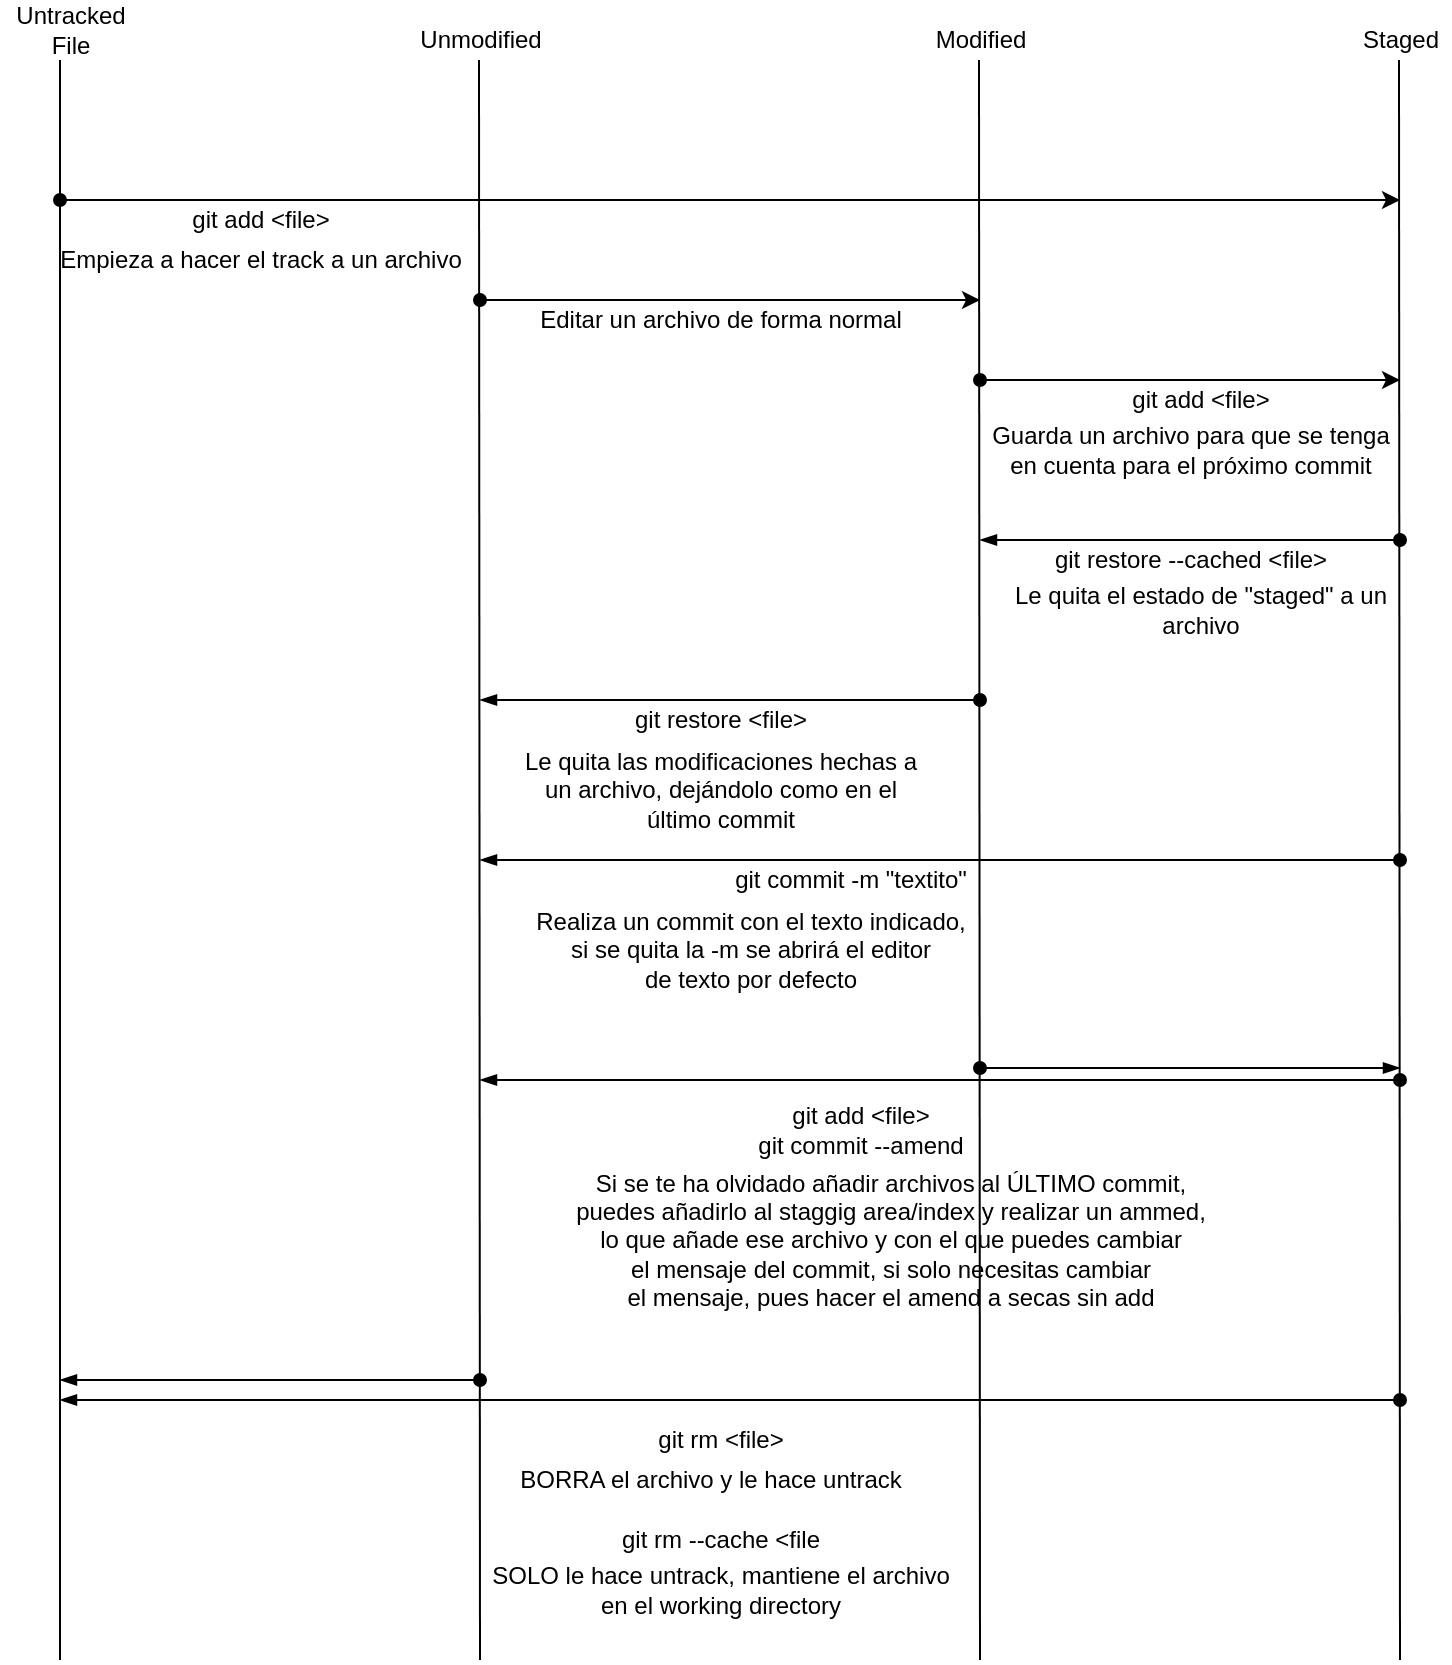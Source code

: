 <mxfile version="14.5.0" type="device"><diagram id="Xeqt7V2JbFrJfgzDow4R" name="Page-1"><mxGraphModel dx="1422" dy="776" grid="1" gridSize="10" guides="1" tooltips="1" connect="1" arrows="1" fold="1" page="1" pageScale="1" pageWidth="827" pageHeight="1169" math="0" shadow="0"><root><mxCell id="0"/><mxCell id="1" parent="0"/><mxCell id="zg2-n_l9V087qne9h3QF-1" value="&lt;div&gt;Untracked&lt;/div&gt;&lt;div&gt;File&lt;br&gt;&lt;/div&gt;" style="text;html=1;align=center;verticalAlign=middle;resizable=0;points=[];autosize=1;" vertex="1" parent="1"><mxGeometry x="40" y="50" width="70" height="30" as="geometry"/></mxCell><mxCell id="zg2-n_l9V087qne9h3QF-2" value="&lt;div&gt;Unmodified&lt;/div&gt;" style="text;html=1;align=center;verticalAlign=middle;resizable=0;points=[];autosize=1;" vertex="1" parent="1"><mxGeometry x="240" y="60" width="80" height="20" as="geometry"/></mxCell><mxCell id="zg2-n_l9V087qne9h3QF-3" value="Modified" style="text;html=1;align=center;verticalAlign=middle;resizable=0;points=[];autosize=1;" vertex="1" parent="1"><mxGeometry x="500" y="60" width="60" height="20" as="geometry"/></mxCell><mxCell id="zg2-n_l9V087qne9h3QF-4" value="Staged" style="text;html=1;align=center;verticalAlign=middle;resizable=0;points=[];autosize=1;" vertex="1" parent="1"><mxGeometry x="715" y="60" width="50" height="20" as="geometry"/></mxCell><mxCell id="zg2-n_l9V087qne9h3QF-5" value="" style="endArrow=none;html=1;" edge="1" parent="1"><mxGeometry width="50" height="50" relative="1" as="geometry"><mxPoint x="70" y="880" as="sourcePoint"/><mxPoint x="70" y="80" as="targetPoint"/></mxGeometry></mxCell><mxCell id="zg2-n_l9V087qne9h3QF-6" value="" style="endArrow=none;html=1;" edge="1" parent="1"><mxGeometry width="50" height="50" relative="1" as="geometry"><mxPoint x="280" y="880" as="sourcePoint"/><mxPoint x="279.5" y="80" as="targetPoint"/></mxGeometry></mxCell><mxCell id="zg2-n_l9V087qne9h3QF-7" value="" style="endArrow=none;html=1;" edge="1" parent="1"><mxGeometry width="50" height="50" relative="1" as="geometry"><mxPoint x="530" y="880" as="sourcePoint"/><mxPoint x="529.5" y="80" as="targetPoint"/></mxGeometry></mxCell><mxCell id="zg2-n_l9V087qne9h3QF-8" value="" style="endArrow=none;html=1;" edge="1" parent="1"><mxGeometry width="50" height="50" relative="1" as="geometry"><mxPoint x="740" y="880" as="sourcePoint"/><mxPoint x="739.5" y="80" as="targetPoint"/></mxGeometry></mxCell><mxCell id="zg2-n_l9V087qne9h3QF-9" value="" style="endArrow=classic;html=1;startArrow=oval;startFill=1;" edge="1" parent="1"><mxGeometry width="50" height="50" relative="1" as="geometry"><mxPoint x="70" y="150" as="sourcePoint"/><mxPoint x="740" y="150" as="targetPoint"/></mxGeometry></mxCell><mxCell id="zg2-n_l9V087qne9h3QF-10" value="git add &amp;lt;file&amp;gt;" style="text;html=1;align=center;verticalAlign=middle;resizable=0;points=[];autosize=1;" vertex="1" parent="1"><mxGeometry x="130" y="150" width="80" height="20" as="geometry"/></mxCell><mxCell id="zg2-n_l9V087qne9h3QF-11" value="&lt;div&gt;Empieza a hacer el track a un archivo&lt;/div&gt;" style="text;html=1;align=center;verticalAlign=middle;resizable=0;points=[];autosize=1;" vertex="1" parent="1"><mxGeometry x="60" y="170" width="220" height="20" as="geometry"/></mxCell><mxCell id="zg2-n_l9V087qne9h3QF-14" value="" style="endArrow=classic;html=1;startArrow=oval;startFill=1;" edge="1" parent="1"><mxGeometry width="50" height="50" relative="1" as="geometry"><mxPoint x="280" y="200" as="sourcePoint"/><mxPoint x="530" y="200" as="targetPoint"/></mxGeometry></mxCell><mxCell id="zg2-n_l9V087qne9h3QF-15" value="Editar un archivo de forma normal" style="text;html=1;align=center;verticalAlign=middle;resizable=0;points=[];autosize=1;" vertex="1" parent="1"><mxGeometry x="300" y="200" width="200" height="20" as="geometry"/></mxCell><mxCell id="zg2-n_l9V087qne9h3QF-16" value="" style="endArrow=classic;html=1;startArrow=oval;startFill=1;" edge="1" parent="1"><mxGeometry width="50" height="50" relative="1" as="geometry"><mxPoint x="530" y="240" as="sourcePoint"/><mxPoint x="740" y="240" as="targetPoint"/></mxGeometry></mxCell><mxCell id="zg2-n_l9V087qne9h3QF-17" value="git add &amp;lt;file&amp;gt;" style="text;html=1;align=center;verticalAlign=middle;resizable=0;points=[];autosize=1;" vertex="1" parent="1"><mxGeometry x="600" y="240" width="80" height="20" as="geometry"/></mxCell><mxCell id="zg2-n_l9V087qne9h3QF-18" value="&lt;div&gt;Guarda un archivo para que se tenga&lt;/div&gt;&lt;div&gt;en cuenta para el próximo commit&lt;br&gt;&lt;/div&gt;" style="text;html=1;align=center;verticalAlign=middle;resizable=0;points=[];autosize=1;" vertex="1" parent="1"><mxGeometry x="530" y="260" width="210" height="30" as="geometry"/></mxCell><mxCell id="zg2-n_l9V087qne9h3QF-19" value="" style="endArrow=oval;html=1;startArrow=blockThin;startFill=1;endFill=1;" edge="1" parent="1"><mxGeometry width="50" height="50" relative="1" as="geometry"><mxPoint x="530" y="320" as="sourcePoint"/><mxPoint x="740" y="320" as="targetPoint"/></mxGeometry></mxCell><mxCell id="zg2-n_l9V087qne9h3QF-20" value="git restore --cached &amp;lt;file&amp;gt;" style="text;html=1;align=center;verticalAlign=middle;resizable=0;points=[];autosize=1;" vertex="1" parent="1"><mxGeometry x="560" y="320" width="150" height="20" as="geometry"/></mxCell><mxCell id="zg2-n_l9V087qne9h3QF-21" value="" style="endArrow=oval;html=1;startArrow=blockThin;startFill=1;endFill=1;" edge="1" parent="1"><mxGeometry width="50" height="50" relative="1" as="geometry"><mxPoint x="280" y="400" as="sourcePoint"/><mxPoint x="530" y="400" as="targetPoint"/></mxGeometry></mxCell><mxCell id="zg2-n_l9V087qne9h3QF-22" value="git restore &amp;lt;file&amp;gt;" style="text;html=1;align=center;verticalAlign=middle;resizable=0;points=[];autosize=1;" vertex="1" parent="1"><mxGeometry x="350" y="400" width="100" height="20" as="geometry"/></mxCell><mxCell id="zg2-n_l9V087qne9h3QF-23" value="&lt;div&gt;Le quita el estado de &quot;staged&quot; a un&lt;/div&gt;&lt;div&gt;archivo&lt;br&gt;&lt;/div&gt;" style="text;html=1;align=center;verticalAlign=middle;resizable=0;points=[];autosize=1;" vertex="1" parent="1"><mxGeometry x="540" y="340" width="200" height="30" as="geometry"/></mxCell><mxCell id="zg2-n_l9V087qne9h3QF-24" value="&lt;div&gt;Le quita las modificaciones hechas a &lt;br&gt;&lt;/div&gt;&lt;div&gt;un archivo, dejándolo como en el&lt;/div&gt;&lt;div&gt;último commit&lt;br&gt;&lt;/div&gt;" style="text;html=1;align=center;verticalAlign=middle;resizable=0;points=[];autosize=1;" vertex="1" parent="1"><mxGeometry x="295" y="420" width="210" height="50" as="geometry"/></mxCell><mxCell id="zg2-n_l9V087qne9h3QF-25" value="" style="endArrow=oval;html=1;startArrow=blockThin;startFill=1;endFill=1;" edge="1" parent="1"><mxGeometry width="50" height="50" relative="1" as="geometry"><mxPoint x="280" y="480" as="sourcePoint"/><mxPoint x="740" y="480" as="targetPoint"/></mxGeometry></mxCell><mxCell id="zg2-n_l9V087qne9h3QF-26" value="git commit -m &quot;textito&quot;" style="text;html=1;align=center;verticalAlign=middle;resizable=0;points=[];autosize=1;" vertex="1" parent="1"><mxGeometry x="400" y="480" width="130" height="20" as="geometry"/></mxCell><mxCell id="zg2-n_l9V087qne9h3QF-27" value="&lt;div&gt;Realiza un commit con el texto indicado,&lt;/div&gt;&lt;div&gt;si se quita la -m se abrirá el editor&lt;/div&gt;&lt;div&gt;de texto por defecto&lt;br&gt;&lt;/div&gt;" style="text;html=1;align=center;verticalAlign=middle;resizable=0;points=[];autosize=1;" vertex="1" parent="1"><mxGeometry x="300" y="500" width="230" height="50" as="geometry"/></mxCell><mxCell id="zg2-n_l9V087qne9h3QF-29" value="" style="endArrow=oval;html=1;startArrow=blockThin;startFill=1;endFill=1;" edge="1" parent="1"><mxGeometry width="50" height="50" relative="1" as="geometry"><mxPoint x="280" y="590" as="sourcePoint"/><mxPoint x="740" y="590" as="targetPoint"/></mxGeometry></mxCell><mxCell id="zg2-n_l9V087qne9h3QF-30" value="" style="endArrow=blockThin;html=1;startArrow=oval;startFill=1;endFill=1;" edge="1" parent="1"><mxGeometry width="50" height="50" relative="1" as="geometry"><mxPoint x="530" y="584" as="sourcePoint"/><mxPoint x="740" y="584" as="targetPoint"/></mxGeometry></mxCell><mxCell id="zg2-n_l9V087qne9h3QF-31" value="&lt;div&gt;git add &amp;lt;file&amp;gt;&lt;/div&gt;&lt;div&gt;git commit --amend&lt;br&gt;&lt;/div&gt;" style="text;html=1;align=center;verticalAlign=middle;resizable=0;points=[];autosize=1;" vertex="1" parent="1"><mxGeometry x="410" y="600" width="120" height="30" as="geometry"/></mxCell><mxCell id="zg2-n_l9V087qne9h3QF-32" value="&lt;div&gt;Si se te ha olvidado añadir archivos al ÚLTIMO commit,&lt;/div&gt;&lt;div&gt;puedes añadirlo al staggig area/index y realizar un ammed,&lt;/div&gt;&lt;div&gt;lo que añade ese archivo y con el que puedes cambiar&lt;/div&gt;&lt;div&gt;el mensaje del commit, si solo necesitas cambiar&lt;/div&gt;&lt;div&gt;el mensaje, pues hacer el amend a secas sin add&lt;br&gt;&lt;/div&gt;" style="text;html=1;align=center;verticalAlign=middle;resizable=0;points=[];autosize=1;" vertex="1" parent="1"><mxGeometry x="320" y="630" width="330" height="80" as="geometry"/></mxCell><mxCell id="zg2-n_l9V087qne9h3QF-33" value="" style="endArrow=oval;html=1;startArrow=blockThin;startFill=1;endFill=1;" edge="1" parent="1"><mxGeometry width="50" height="50" relative="1" as="geometry"><mxPoint x="70" y="750" as="sourcePoint"/><mxPoint x="740" y="750" as="targetPoint"/></mxGeometry></mxCell><mxCell id="zg2-n_l9V087qne9h3QF-34" value="git rm &amp;lt;file&amp;gt;" style="text;html=1;align=center;verticalAlign=middle;resizable=0;points=[];autosize=1;" vertex="1" parent="1"><mxGeometry x="360" y="760" width="80" height="20" as="geometry"/></mxCell><mxCell id="zg2-n_l9V087qne9h3QF-35" value="BORRA el archivo y le hace untrack" style="text;html=1;align=center;verticalAlign=middle;resizable=0;points=[];autosize=1;" vertex="1" parent="1"><mxGeometry x="290" y="780" width="210" height="20" as="geometry"/></mxCell><mxCell id="zg2-n_l9V087qne9h3QF-36" value="git rm --cache &amp;lt;file" style="text;html=1;align=center;verticalAlign=middle;resizable=0;points=[];autosize=1;" vertex="1" parent="1"><mxGeometry x="345" y="810" width="110" height="20" as="geometry"/></mxCell><mxCell id="zg2-n_l9V087qne9h3QF-39" value="&lt;div&gt;SOLO le hace untrack, mantiene el archivo&lt;/div&gt;&lt;div&gt;en el working directory&lt;/div&gt;" style="text;html=1;align=center;verticalAlign=middle;resizable=0;points=[];autosize=1;" vertex="1" parent="1"><mxGeometry x="280" y="830" width="240" height="30" as="geometry"/></mxCell><mxCell id="zg2-n_l9V087qne9h3QF-40" value="" style="endArrow=oval;html=1;startArrow=blockThin;startFill=1;endFill=1;" edge="1" parent="1"><mxGeometry width="50" height="50" relative="1" as="geometry"><mxPoint x="70" y="740" as="sourcePoint"/><mxPoint x="280" y="740" as="targetPoint"/></mxGeometry></mxCell></root></mxGraphModel></diagram></mxfile>